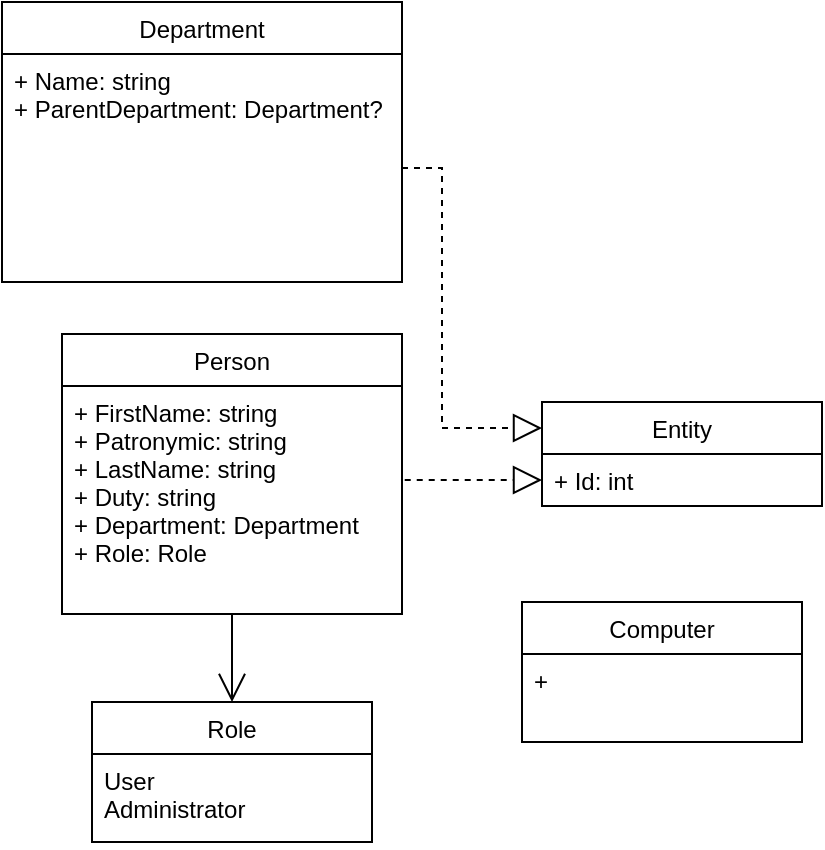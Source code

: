 <mxfile version="16.5.3" type="github">
  <diagram id="y8QH2Xs-EVp4dDAqNL8i" name="Page-1">
    <mxGraphModel dx="813" dy="1606" grid="1" gridSize="10" guides="1" tooltips="1" connect="1" arrows="1" fold="1" page="1" pageScale="1" pageWidth="827" pageHeight="1169" math="0" shadow="0">
      <root>
        <mxCell id="0" />
        <mxCell id="1" parent="0" />
        <mxCell id="FjzVUKd9onfO_mUSDXpC-1" value="Entity" style="swimlane;fontStyle=0;childLayout=stackLayout;horizontal=1;startSize=26;fillColor=none;horizontalStack=0;resizeParent=1;resizeParentMax=0;resizeLast=0;collapsible=1;marginBottom=0;" vertex="1" parent="1">
          <mxGeometry x="310" y="60" width="140" height="52" as="geometry" />
        </mxCell>
        <mxCell id="FjzVUKd9onfO_mUSDXpC-2" value="+ Id: int" style="text;strokeColor=none;fillColor=none;align=left;verticalAlign=top;spacingLeft=4;spacingRight=4;overflow=hidden;rotatable=0;points=[[0,0.5],[1,0.5]];portConstraint=eastwest;" vertex="1" parent="FjzVUKd9onfO_mUSDXpC-1">
          <mxGeometry y="26" width="140" height="26" as="geometry" />
        </mxCell>
        <mxCell id="FjzVUKd9onfO_mUSDXpC-9" value="Person" style="swimlane;fontStyle=0;childLayout=stackLayout;horizontal=1;startSize=26;fillColor=none;horizontalStack=0;resizeParent=1;resizeParentMax=0;resizeLast=0;collapsible=1;marginBottom=0;" vertex="1" parent="1">
          <mxGeometry x="70" y="26" width="170" height="140" as="geometry" />
        </mxCell>
        <mxCell id="FjzVUKd9onfO_mUSDXpC-10" value="+ FirstName: string&#xa;+ Patronymic: string&#xa;+ LastName: string&#xa;+ Duty: string&#xa;+ Department: Department&#xa;+ Role: Role" style="text;strokeColor=none;fillColor=none;align=left;verticalAlign=top;spacingLeft=4;spacingRight=4;overflow=hidden;rotatable=0;points=[[0,0.5],[1,0.5]];portConstraint=eastwest;" vertex="1" parent="FjzVUKd9onfO_mUSDXpC-9">
          <mxGeometry y="26" width="170" height="114" as="geometry" />
        </mxCell>
        <mxCell id="FjzVUKd9onfO_mUSDXpC-11" value="" style="endArrow=block;dashed=1;endFill=0;endSize=12;html=1;rounded=0;exitX=1.008;exitY=0.412;exitDx=0;exitDy=0;exitPerimeter=0;" edge="1" parent="1" source="FjzVUKd9onfO_mUSDXpC-10" target="FjzVUKd9onfO_mUSDXpC-2">
          <mxGeometry width="160" relative="1" as="geometry">
            <mxPoint x="380" y="160" as="sourcePoint" />
            <mxPoint x="370" y="130" as="targetPoint" />
            <Array as="points">
              <mxPoint x="280" y="99" />
            </Array>
          </mxGeometry>
        </mxCell>
        <mxCell id="FjzVUKd9onfO_mUSDXpC-14" value="Role" style="swimlane;fontStyle=0;childLayout=stackLayout;horizontal=1;startSize=26;fillColor=none;horizontalStack=0;resizeParent=1;resizeParentMax=0;resizeLast=0;collapsible=1;marginBottom=0;" vertex="1" parent="1">
          <mxGeometry x="85" y="210" width="140" height="70" as="geometry" />
        </mxCell>
        <mxCell id="FjzVUKd9onfO_mUSDXpC-15" value="User&#xa;Administrator" style="text;strokeColor=none;fillColor=none;align=left;verticalAlign=top;spacingLeft=4;spacingRight=4;overflow=hidden;rotatable=0;points=[[0,0.5],[1,0.5]];portConstraint=eastwest;" vertex="1" parent="FjzVUKd9onfO_mUSDXpC-14">
          <mxGeometry y="26" width="140" height="44" as="geometry" />
        </mxCell>
        <mxCell id="FjzVUKd9onfO_mUSDXpC-18" value="" style="endArrow=open;endFill=1;endSize=12;html=1;rounded=0;entryX=0.5;entryY=0;entryDx=0;entryDy=0;" edge="1" parent="1" source="FjzVUKd9onfO_mUSDXpC-10" target="FjzVUKd9onfO_mUSDXpC-14">
          <mxGeometry width="160" relative="1" as="geometry">
            <mxPoint x="270" y="130" as="sourcePoint" />
            <mxPoint x="430" y="130" as="targetPoint" />
          </mxGeometry>
        </mxCell>
        <mxCell id="FjzVUKd9onfO_mUSDXpC-19" value="Computer" style="swimlane;fontStyle=0;childLayout=stackLayout;horizontal=1;startSize=26;fillColor=none;horizontalStack=0;resizeParent=1;resizeParentMax=0;resizeLast=0;collapsible=1;marginBottom=0;" vertex="1" parent="1">
          <mxGeometry x="300" y="160" width="140" height="70" as="geometry" />
        </mxCell>
        <mxCell id="FjzVUKd9onfO_mUSDXpC-20" value="+" style="text;strokeColor=none;fillColor=none;align=left;verticalAlign=top;spacingLeft=4;spacingRight=4;overflow=hidden;rotatable=0;points=[[0,0.5],[1,0.5]];portConstraint=eastwest;" vertex="1" parent="FjzVUKd9onfO_mUSDXpC-19">
          <mxGeometry y="26" width="140" height="44" as="geometry" />
        </mxCell>
        <mxCell id="FjzVUKd9onfO_mUSDXpC-21" value="Department" style="swimlane;fontStyle=0;childLayout=stackLayout;horizontal=1;startSize=26;fillColor=none;horizontalStack=0;resizeParent=1;resizeParentMax=0;resizeLast=0;collapsible=1;marginBottom=0;" vertex="1" parent="1">
          <mxGeometry x="40" y="-140" width="200" height="140" as="geometry" />
        </mxCell>
        <mxCell id="FjzVUKd9onfO_mUSDXpC-22" value="+ Name: string&#xa;+ ParentDepartment: Department?" style="text;strokeColor=none;fillColor=none;align=left;verticalAlign=top;spacingLeft=4;spacingRight=4;overflow=hidden;rotatable=0;points=[[0,0.5],[1,0.5]];portConstraint=eastwest;" vertex="1" parent="FjzVUKd9onfO_mUSDXpC-21">
          <mxGeometry y="26" width="200" height="114" as="geometry" />
        </mxCell>
        <mxCell id="FjzVUKd9onfO_mUSDXpC-23" value="" style="endArrow=block;dashed=1;endFill=0;endSize=12;html=1;rounded=0;exitX=1;exitY=0.5;exitDx=0;exitDy=0;entryX=0;entryY=0.25;entryDx=0;entryDy=0;" edge="1" parent="1" source="FjzVUKd9onfO_mUSDXpC-22" target="FjzVUKd9onfO_mUSDXpC-1">
          <mxGeometry width="160" relative="1" as="geometry">
            <mxPoint x="251.36" y="108.968" as="sourcePoint" />
            <mxPoint x="320" y="109" as="targetPoint" />
            <Array as="points">
              <mxPoint x="260" y="-57" />
              <mxPoint x="260" y="73" />
            </Array>
          </mxGeometry>
        </mxCell>
      </root>
    </mxGraphModel>
  </diagram>
</mxfile>
